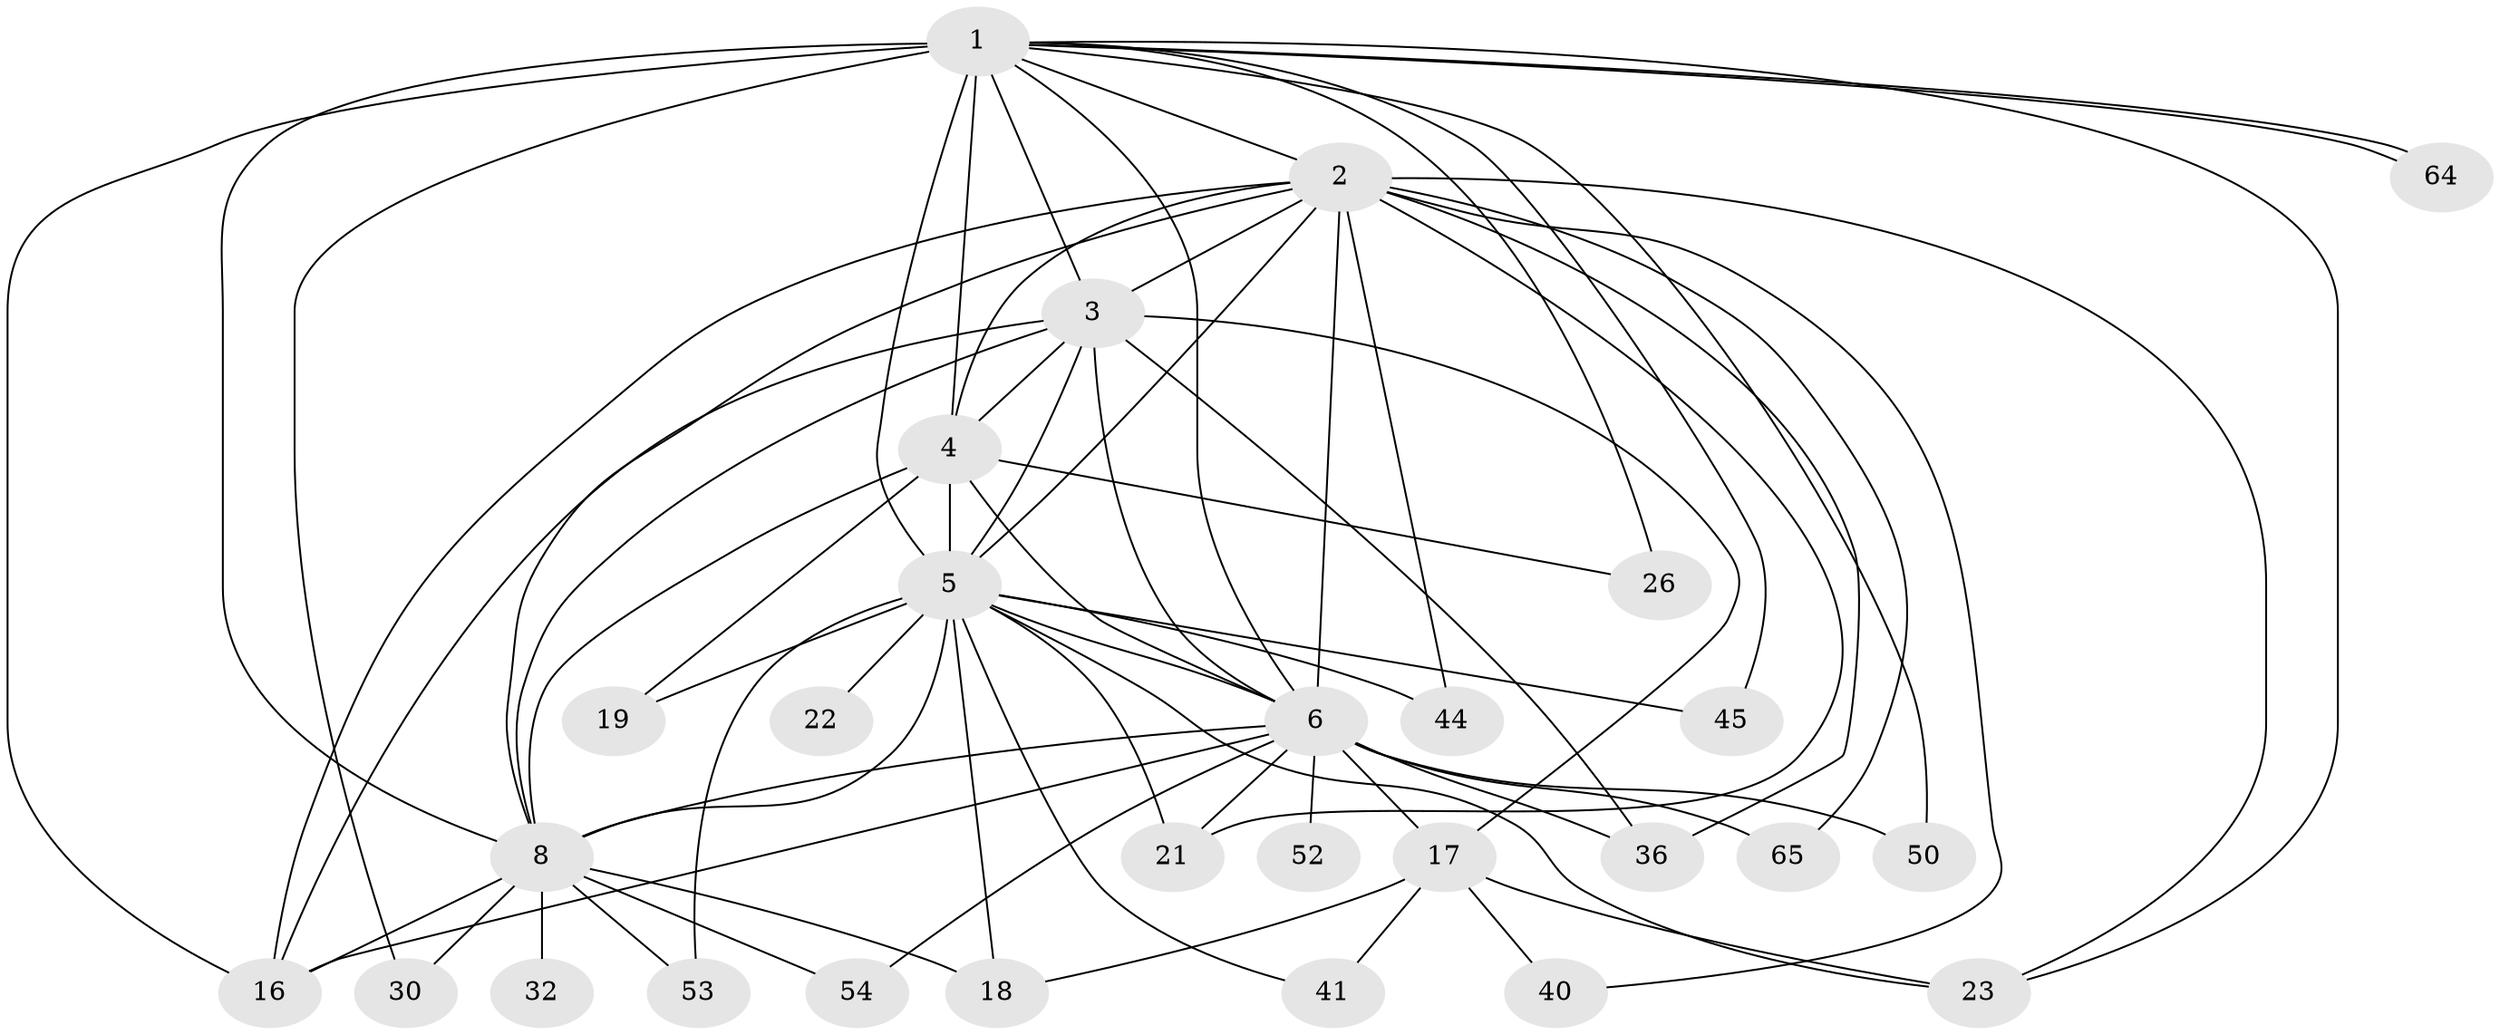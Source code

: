 // original degree distribution, {25: 0.014285714285714285, 21: 0.014285714285714285, 14: 0.014285714285714285, 13: 0.014285714285714285, 17: 0.02857142857142857, 20: 0.014285714285714285, 19: 0.014285714285714285, 15: 0.014285714285714285, 12: 0.014285714285714285, 4: 0.1, 3: 0.11428571428571428, 5: 0.014285714285714285, 2: 0.5857142857142857, 6: 0.04285714285714286}
// Generated by graph-tools (version 1.1) at 2025/17/03/04/25 18:17:25]
// undirected, 28 vertices, 68 edges
graph export_dot {
graph [start="1"]
  node [color=gray90,style=filled];
  1 [super="+14+12"];
  2;
  3 [super="+55"];
  4 [super="+38"];
  5 [super="+62+66+7+13+48+27"];
  6 [super="+9+34"];
  8 [super="+15+59+11"];
  16 [super="+29+68"];
  17;
  18;
  19;
  21 [super="+57+28"];
  22;
  23 [super="+35+47"];
  26;
  30;
  32;
  36 [super="+46"];
  40;
  41;
  44;
  45;
  50 [super="+67"];
  52;
  53;
  54;
  64;
  65;
  1 -- 2 [weight=2];
  1 -- 3;
  1 -- 4 [weight=2];
  1 -- 5 [weight=5];
  1 -- 6 [weight=3];
  1 -- 8 [weight=3];
  1 -- 16;
  1 -- 23;
  1 -- 26;
  1 -- 30;
  1 -- 45;
  1 -- 50;
  1 -- 64;
  1 -- 64;
  2 -- 3;
  2 -- 4;
  2 -- 5 [weight=4];
  2 -- 6 [weight=4];
  2 -- 8 [weight=2];
  2 -- 16;
  2 -- 21;
  2 -- 23;
  2 -- 36;
  2 -- 40;
  2 -- 44;
  2 -- 65;
  3 -- 4;
  3 -- 5 [weight=3];
  3 -- 6 [weight=4];
  3 -- 8;
  3 -- 17;
  3 -- 36;
  3 -- 16;
  4 -- 5 [weight=2];
  4 -- 6 [weight=3];
  4 -- 8 [weight=2];
  4 -- 19;
  4 -- 26;
  5 -- 6 [weight=13];
  5 -- 8 [weight=5];
  5 -- 18;
  5 -- 23;
  5 -- 44;
  5 -- 45;
  5 -- 19;
  5 -- 21;
  5 -- 22;
  5 -- 53;
  5 -- 41;
  6 -- 8 [weight=4];
  6 -- 17;
  6 -- 54;
  6 -- 65;
  6 -- 21 [weight=2];
  6 -- 50 [weight=2];
  6 -- 36;
  6 -- 52 [weight=2];
  6 -- 16;
  8 -- 30;
  8 -- 32 [weight=2];
  8 -- 16;
  8 -- 53;
  8 -- 54;
  8 -- 18;
  17 -- 18;
  17 -- 40;
  17 -- 41;
  17 -- 23;
}
